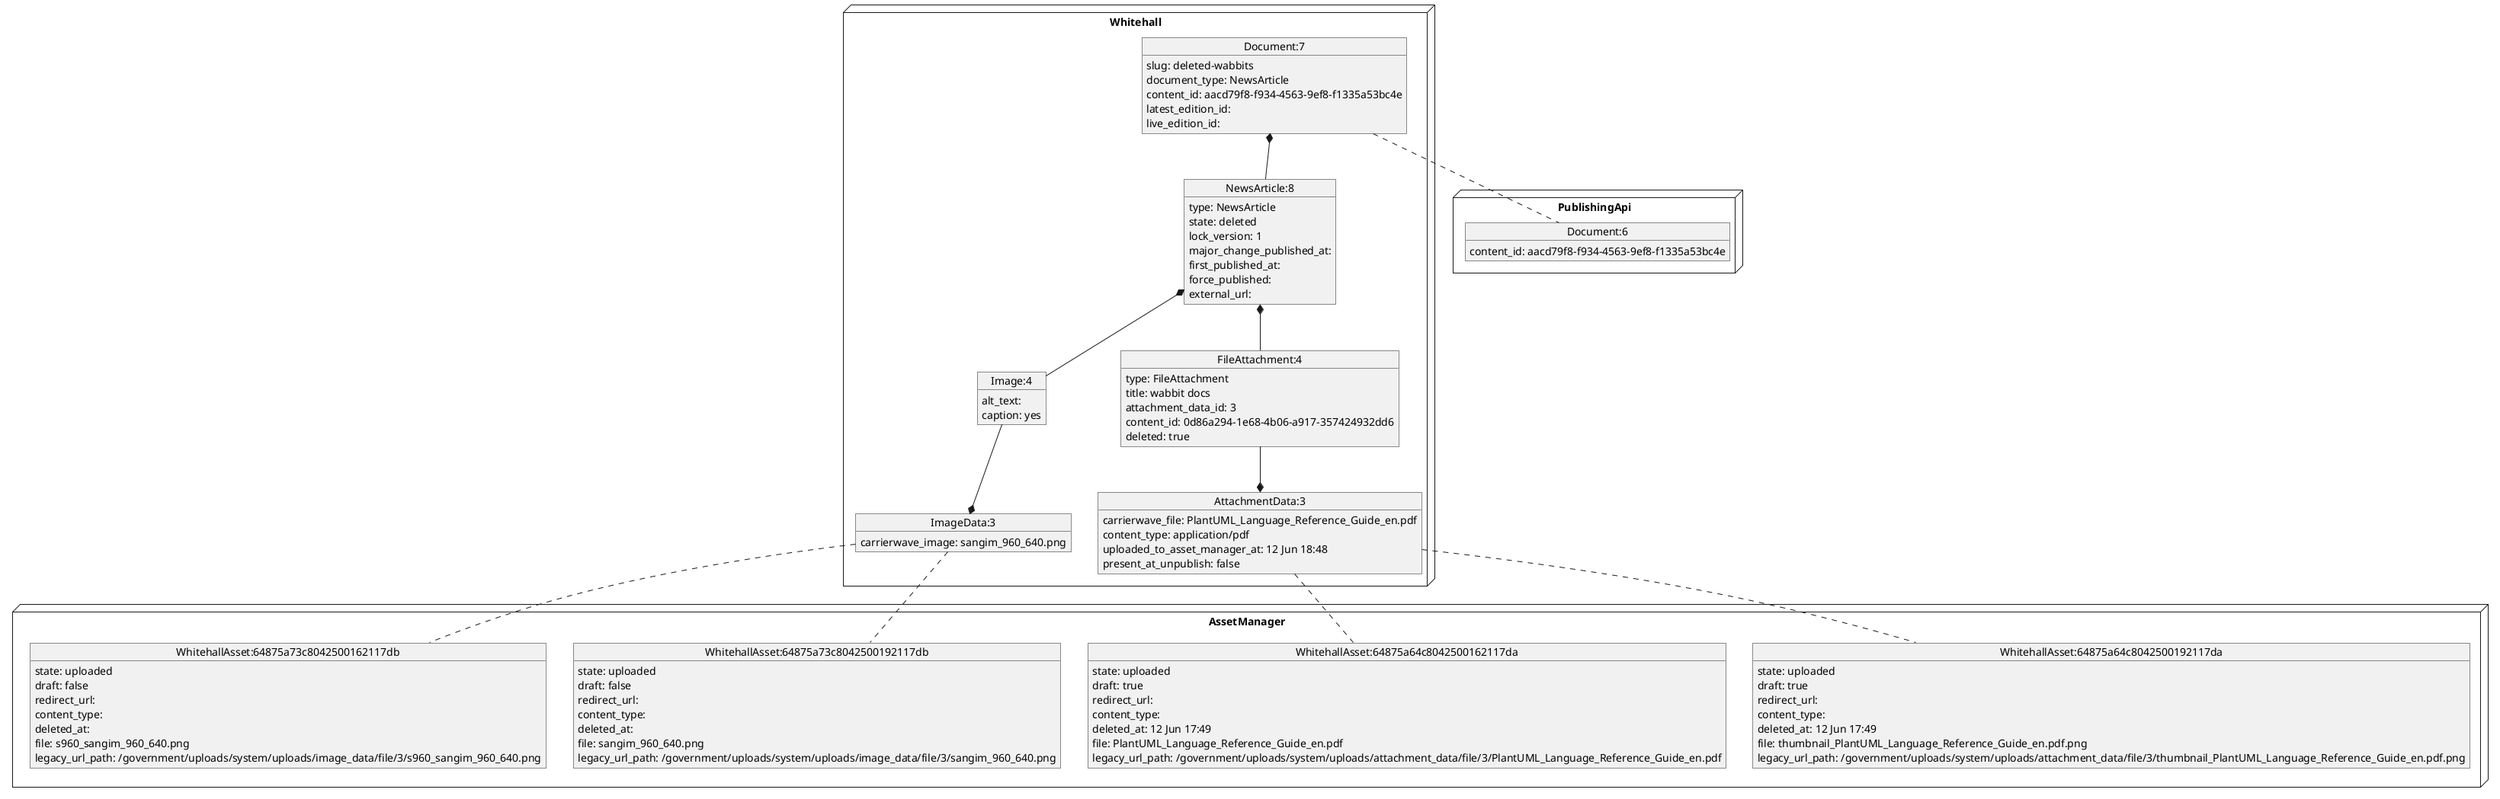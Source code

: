 @startuml
node Whitehall {
object "Document:7" as Document_7 {
  slug: deleted-wabbits
  document_type: NewsArticle
  content_id: aacd79f8-f934-4563-9ef8-f1335a53bc4e
  latest_edition_id:
  live_edition_id:
}
together {
object "NewsArticle:8" as NewsArticle_8 {
  type: NewsArticle
  state: deleted
  lock_version: 1
  major_change_published_at:
  first_published_at:
  force_published:
  external_url:
}
Document_7 *-- NewsArticle_8
object "FileAttachment:4" as FileAttachment_4 {
  type: FileAttachment
  title: wabbit docs
  attachment_data_id: 3
  content_id: 0d86a294-1e68-4b06-a917-357424932dd6
  deleted: true
}
NewsArticle_8 *-- FileAttachment_4
object "Image:4" as Image_4 {
  alt_text:
  caption: yes
}
NewsArticle_8 *-- Image_4
}
object "AttachmentData:3" as AttachmentData_3 {
  carrierwave_file: PlantUML_Language_Reference_Guide_en.pdf
  content_type: application/pdf
  uploaded_to_asset_manager_at: 12 Jun 18:48
  present_at_unpublish: false
}
AttachmentData_3 *-u- FileAttachment_4
object "ImageData:3" as ImageData_3 {
  carrierwave_image: sangim_960_640.png
}
ImageData_3 *-u- Image_4
}
node PublishingApi {
object "Document:6" as pubapi_Document_6 {
  content_id: aacd79f8-f934-4563-9ef8-f1335a53bc4e
}
}
node AssetManager {
together {
object "WhitehallAsset:64875a64c8042500192117da" as am_WhitehallAsset_64875a64c8042500192117da {
  state: uploaded
  draft: true
  redirect_url:
  content_type:
  deleted_at: 12 Jun 17:49
  file: thumbnail_PlantUML_Language_Reference_Guide_en.pdf.png
  legacy_url_path: /government/uploads/system/uploads/attachment_data/file/3/thumbnail_PlantUML_Language_Reference_Guide_en.pdf.png
}
object "WhitehallAsset:64875a64c8042500162117da" as am_WhitehallAsset_64875a64c8042500162117da {
  state: uploaded
  draft: true
  redirect_url:
  content_type:
  deleted_at: 12 Jun 17:49
  file: PlantUML_Language_Reference_Guide_en.pdf
  legacy_url_path: /government/uploads/system/uploads/attachment_data/file/3/PlantUML_Language_Reference_Guide_en.pdf
}
}
together {
object "WhitehallAsset:64875a73c8042500192117db" as am_WhitehallAsset_64875a73c8042500192117db {
  state: uploaded
  draft: false
  redirect_url:
  content_type:
  deleted_at:
  file: sangim_960_640.png
  legacy_url_path: /government/uploads/system/uploads/image_data/file/3/sangim_960_640.png
}
object "WhitehallAsset:64875a73c8042500162117db" as am_WhitehallAsset_64875a73c8042500162117db {
  state: uploaded
  draft: false
  redirect_url:
  content_type:
  deleted_at:
  file: s960_sangim_960_640.png
  legacy_url_path: /government/uploads/system/uploads/image_data/file/3/s960_sangim_960_640.png
}
}
}


Document_7 .. pubapi_Document_6
ImageData_3 .. am_WhitehallAsset_64875a73c8042500192117db
ImageData_3 .. am_WhitehallAsset_64875a73c8042500162117db
AttachmentData_3 .. am_WhitehallAsset_64875a64c8042500192117da
AttachmentData_3 .. am_WhitehallAsset_64875a64c8042500162117da

@enduml